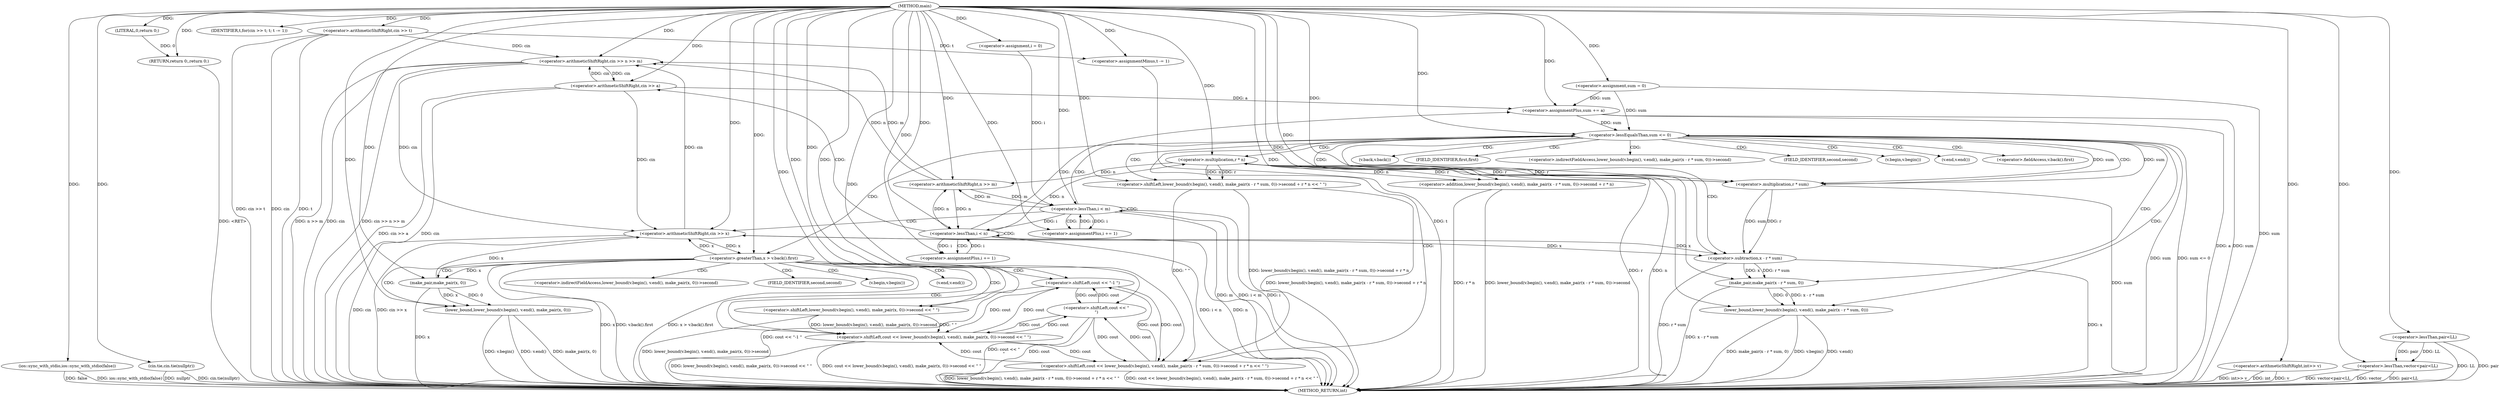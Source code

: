 digraph "main" {  
"1000101" [label = "(METHOD,main)" ]
"1000227" [label = "(METHOD_RETURN,int)" ]
"1000103" [label = "(ios::sync_with_stdio,ios::sync_with_stdio(false))" ]
"1000105" [label = "(cin.tie,cin.tie(nullptr))" ]
"1000225" [label = "(RETURN,return 0;,return 0;)" ]
"1000109" [label = "(<operator>.arithmeticShiftRight,cin >> t)" ]
"1000112" [label = "(IDENTIFIER,t,for(cin >> t; t; t -= 1))" ]
"1000113" [label = "(<operator>.assignmentMinus,t -= 1)" ]
"1000226" [label = "(LITERAL,0,return 0;)" ]
"1000120" [label = "(<operator>.assignment,sum = 0)" ]
"1000123" [label = "(<operator>.arithmeticShiftRight,cin >> n >> m)" ]
"1000222" [label = "(<operator>.shiftLeft,cout << \"\n\")" ]
"1000129" [label = "(<operator>.lessThan,vector<pair<LL)" ]
"1000134" [label = "(<operator>.arithmeticShiftRight,int>> v)" ]
"1000143" [label = "(<operator>.lessThan,i < n)" ]
"1000146" [label = "(<operator>.assignmentPlus,i += 1)" ]
"1000159" [label = "(<operator>.assignment,i = 0)" ]
"1000162" [label = "(<operator>.lessThan,i < m)" ]
"1000165" [label = "(<operator>.assignmentPlus,i += 1)" ]
"1000125" [label = "(<operator>.arithmeticShiftRight,n >> m)" ]
"1000150" [label = "(<operator>.arithmeticShiftRight,cin >> a)" ]
"1000153" [label = "(<operator>.assignmentPlus,sum += a)" ]
"1000170" [label = "(<operator>.arithmeticShiftRight,cin >> x)" ]
"1000131" [label = "(<operator>.lessThan,pair<LL)" ]
"1000174" [label = "(<operator>.lessEqualsThan,sum <= 0)" ]
"1000179" [label = "(<operator>.greaterThan,x > v.back().first)" ]
"1000184" [label = "(<operator>.shiftLeft,cout << \"-1 \")" ]
"1000202" [label = "(<operator>.shiftLeft,cout << lower_bound(v.begin(), v.end(), make_pair(x - r * sum, 0))->second + r * n << \" \")" ]
"1000188" [label = "(<operator>.shiftLeft,cout << lower_bound(v.begin(), v.end(), make_pair(x, 0))->second << \" \")" ]
"1000204" [label = "(<operator>.shiftLeft,lower_bound(v.begin(), v.end(), make_pair(x - r * sum, 0))->second + r * n << \" \")" ]
"1000190" [label = "(<operator>.shiftLeft,lower_bound(v.begin(), v.end(), make_pair(x, 0))->second << \" \")" ]
"1000205" [label = "(<operator>.addition,lower_bound(v.begin(), v.end(), make_pair(x - r * sum, 0))->second + r * n)" ]
"1000218" [label = "(<operator>.multiplication,r * n)" ]
"1000192" [label = "(lower_bound,lower_bound(v.begin(), v.end(), make_pair(x, 0)))" ]
"1000207" [label = "(lower_bound,lower_bound(v.begin(), v.end(), make_pair(x - r * sum, 0)))" ]
"1000195" [label = "(make_pair,make_pair(x, 0))" ]
"1000210" [label = "(make_pair,make_pair(x - r * sum, 0))" ]
"1000211" [label = "(<operator>.subtraction,x - r * sum)" ]
"1000213" [label = "(<operator>.multiplication,r * sum)" ]
"1000181" [label = "(<operator>.fieldAccess,v.back().first)" ]
"1000182" [label = "(v.back,v.back())" ]
"1000183" [label = "(FIELD_IDENTIFIER,first,first)" ]
"1000191" [label = "(<operator>.indirectFieldAccess,lower_bound(v.begin(), v.end(), make_pair(x, 0))->second)" ]
"1000206" [label = "(<operator>.indirectFieldAccess,lower_bound(v.begin(), v.end(), make_pair(x - r * sum, 0))->second)" ]
"1000198" [label = "(FIELD_IDENTIFIER,second,second)" ]
"1000217" [label = "(FIELD_IDENTIFIER,second,second)" ]
"1000193" [label = "(v.begin,v.begin())" ]
"1000194" [label = "(v.end,v.end())" ]
"1000208" [label = "(v.begin,v.begin())" ]
"1000209" [label = "(v.end,v.end())" ]
  "1000103" -> "1000227"  [ label = "DDG: ios::sync_with_stdio(false)"] 
  "1000105" -> "1000227"  [ label = "DDG: cin.tie(nullptr)"] 
  "1000109" -> "1000227"  [ label = "DDG: cin"] 
  "1000109" -> "1000227"  [ label = "DDG: t"] 
  "1000109" -> "1000227"  [ label = "DDG: cin >> t"] 
  "1000120" -> "1000227"  [ label = "DDG: sum"] 
  "1000123" -> "1000227"  [ label = "DDG: cin"] 
  "1000123" -> "1000227"  [ label = "DDG: n >> m"] 
  "1000123" -> "1000227"  [ label = "DDG: cin >> n >> m"] 
  "1000131" -> "1000227"  [ label = "DDG: LL"] 
  "1000129" -> "1000227"  [ label = "DDG: pair<LL"] 
  "1000129" -> "1000227"  [ label = "DDG: vector<pair<LL"] 
  "1000134" -> "1000227"  [ label = "DDG: v"] 
  "1000134" -> "1000227"  [ label = "DDG: int>> v"] 
  "1000143" -> "1000227"  [ label = "DDG: n"] 
  "1000143" -> "1000227"  [ label = "DDG: i < n"] 
  "1000162" -> "1000227"  [ label = "DDG: i"] 
  "1000162" -> "1000227"  [ label = "DDG: m"] 
  "1000162" -> "1000227"  [ label = "DDG: i < m"] 
  "1000222" -> "1000227"  [ label = "DDG: cout"] 
  "1000222" -> "1000227"  [ label = "DDG: cout << \"\n\""] 
  "1000113" -> "1000227"  [ label = "DDG: t"] 
  "1000170" -> "1000227"  [ label = "DDG: cin"] 
  "1000170" -> "1000227"  [ label = "DDG: cin >> x"] 
  "1000174" -> "1000227"  [ label = "DDG: sum"] 
  "1000174" -> "1000227"  [ label = "DDG: sum <= 0"] 
  "1000207" -> "1000227"  [ label = "DDG: v.begin()"] 
  "1000207" -> "1000227"  [ label = "DDG: v.end()"] 
  "1000211" -> "1000227"  [ label = "DDG: x"] 
  "1000213" -> "1000227"  [ label = "DDG: sum"] 
  "1000211" -> "1000227"  [ label = "DDG: r * sum"] 
  "1000210" -> "1000227"  [ label = "DDG: x - r * sum"] 
  "1000207" -> "1000227"  [ label = "DDG: make_pair(x - r * sum, 0)"] 
  "1000205" -> "1000227"  [ label = "DDG: lower_bound(v.begin(), v.end(), make_pair(x - r * sum, 0))->second"] 
  "1000218" -> "1000227"  [ label = "DDG: r"] 
  "1000218" -> "1000227"  [ label = "DDG: n"] 
  "1000205" -> "1000227"  [ label = "DDG: r * n"] 
  "1000204" -> "1000227"  [ label = "DDG: lower_bound(v.begin(), v.end(), make_pair(x - r * sum, 0))->second + r * n"] 
  "1000202" -> "1000227"  [ label = "DDG: lower_bound(v.begin(), v.end(), make_pair(x - r * sum, 0))->second + r * n << \" \""] 
  "1000202" -> "1000227"  [ label = "DDG: cout << lower_bound(v.begin(), v.end(), make_pair(x - r * sum, 0))->second + r * n << \" \""] 
  "1000179" -> "1000227"  [ label = "DDG: x"] 
  "1000179" -> "1000227"  [ label = "DDG: v.back().first"] 
  "1000179" -> "1000227"  [ label = "DDG: x > v.back().first"] 
  "1000192" -> "1000227"  [ label = "DDG: v.begin()"] 
  "1000192" -> "1000227"  [ label = "DDG: v.end()"] 
  "1000195" -> "1000227"  [ label = "DDG: x"] 
  "1000192" -> "1000227"  [ label = "DDG: make_pair(x, 0)"] 
  "1000190" -> "1000227"  [ label = "DDG: lower_bound(v.begin(), v.end(), make_pair(x, 0))->second"] 
  "1000188" -> "1000227"  [ label = "DDG: lower_bound(v.begin(), v.end(), make_pair(x, 0))->second << \" \""] 
  "1000188" -> "1000227"  [ label = "DDG: cout << lower_bound(v.begin(), v.end(), make_pair(x, 0))->second << \" \""] 
  "1000184" -> "1000227"  [ label = "DDG: cout << \"-1 \""] 
  "1000150" -> "1000227"  [ label = "DDG: cin"] 
  "1000150" -> "1000227"  [ label = "DDG: cin >> a"] 
  "1000153" -> "1000227"  [ label = "DDG: sum"] 
  "1000153" -> "1000227"  [ label = "DDG: a"] 
  "1000225" -> "1000227"  [ label = "DDG: <RET>"] 
  "1000103" -> "1000227"  [ label = "DDG: false"] 
  "1000105" -> "1000227"  [ label = "DDG: nullptr"] 
  "1000134" -> "1000227"  [ label = "DDG: int"] 
  "1000131" -> "1000227"  [ label = "DDG: pair"] 
  "1000129" -> "1000227"  [ label = "DDG: vector"] 
  "1000226" -> "1000225"  [ label = "DDG: 0"] 
  "1000101" -> "1000225"  [ label = "DDG: "] 
  "1000101" -> "1000103"  [ label = "DDG: "] 
  "1000101" -> "1000105"  [ label = "DDG: "] 
  "1000101" -> "1000112"  [ label = "DDG: "] 
  "1000101" -> "1000113"  [ label = "DDG: "] 
  "1000101" -> "1000226"  [ label = "DDG: "] 
  "1000101" -> "1000109"  [ label = "DDG: "] 
  "1000109" -> "1000113"  [ label = "DDG: t"] 
  "1000101" -> "1000120"  [ label = "DDG: "] 
  "1000109" -> "1000123"  [ label = "DDG: cin"] 
  "1000170" -> "1000123"  [ label = "DDG: cin"] 
  "1000150" -> "1000123"  [ label = "DDG: cin"] 
  "1000101" -> "1000123"  [ label = "DDG: "] 
  "1000125" -> "1000123"  [ label = "DDG: m"] 
  "1000125" -> "1000123"  [ label = "DDG: n"] 
  "1000101" -> "1000146"  [ label = "DDG: "] 
  "1000101" -> "1000159"  [ label = "DDG: "] 
  "1000101" -> "1000165"  [ label = "DDG: "] 
  "1000202" -> "1000222"  [ label = "DDG: cout"] 
  "1000188" -> "1000222"  [ label = "DDG: cout"] 
  "1000184" -> "1000222"  [ label = "DDG: cout"] 
  "1000101" -> "1000222"  [ label = "DDG: "] 
  "1000143" -> "1000125"  [ label = "DDG: n"] 
  "1000218" -> "1000125"  [ label = "DDG: n"] 
  "1000101" -> "1000125"  [ label = "DDG: "] 
  "1000162" -> "1000125"  [ label = "DDG: m"] 
  "1000101" -> "1000129"  [ label = "DDG: "] 
  "1000131" -> "1000129"  [ label = "DDG: pair"] 
  "1000131" -> "1000129"  [ label = "DDG: LL"] 
  "1000101" -> "1000134"  [ label = "DDG: "] 
  "1000162" -> "1000143"  [ label = "DDG: i"] 
  "1000146" -> "1000143"  [ label = "DDG: i"] 
  "1000101" -> "1000143"  [ label = "DDG: "] 
  "1000125" -> "1000143"  [ label = "DDG: n"] 
  "1000143" -> "1000146"  [ label = "DDG: i"] 
  "1000150" -> "1000153"  [ label = "DDG: a"] 
  "1000101" -> "1000153"  [ label = "DDG: "] 
  "1000159" -> "1000162"  [ label = "DDG: i"] 
  "1000165" -> "1000162"  [ label = "DDG: i"] 
  "1000101" -> "1000162"  [ label = "DDG: "] 
  "1000125" -> "1000162"  [ label = "DDG: m"] 
  "1000162" -> "1000165"  [ label = "DDG: i"] 
  "1000101" -> "1000131"  [ label = "DDG: "] 
  "1000123" -> "1000150"  [ label = "DDG: cin"] 
  "1000101" -> "1000150"  [ label = "DDG: "] 
  "1000120" -> "1000153"  [ label = "DDG: sum"] 
  "1000123" -> "1000170"  [ label = "DDG: cin"] 
  "1000150" -> "1000170"  [ label = "DDG: cin"] 
  "1000101" -> "1000170"  [ label = "DDG: "] 
  "1000211" -> "1000170"  [ label = "DDG: x"] 
  "1000179" -> "1000170"  [ label = "DDG: x"] 
  "1000195" -> "1000170"  [ label = "DDG: x"] 
  "1000120" -> "1000174"  [ label = "DDG: sum"] 
  "1000213" -> "1000174"  [ label = "DDG: sum"] 
  "1000153" -> "1000174"  [ label = "DDG: sum"] 
  "1000101" -> "1000174"  [ label = "DDG: "] 
  "1000170" -> "1000179"  [ label = "DDG: x"] 
  "1000101" -> "1000179"  [ label = "DDG: "] 
  "1000222" -> "1000184"  [ label = "DDG: cout"] 
  "1000202" -> "1000184"  [ label = "DDG: cout"] 
  "1000188" -> "1000184"  [ label = "DDG: cout"] 
  "1000101" -> "1000184"  [ label = "DDG: "] 
  "1000222" -> "1000202"  [ label = "DDG: cout"] 
  "1000188" -> "1000202"  [ label = "DDG: cout"] 
  "1000184" -> "1000202"  [ label = "DDG: cout"] 
  "1000101" -> "1000202"  [ label = "DDG: "] 
  "1000204" -> "1000202"  [ label = "DDG: lower_bound(v.begin(), v.end(), make_pair(x - r * sum, 0))->second + r * n"] 
  "1000204" -> "1000202"  [ label = "DDG: \" \""] 
  "1000222" -> "1000188"  [ label = "DDG: cout"] 
  "1000202" -> "1000188"  [ label = "DDG: cout"] 
  "1000184" -> "1000188"  [ label = "DDG: cout"] 
  "1000101" -> "1000188"  [ label = "DDG: "] 
  "1000190" -> "1000188"  [ label = "DDG: \" \""] 
  "1000190" -> "1000188"  [ label = "DDG: lower_bound(v.begin(), v.end(), make_pair(x, 0))->second"] 
  "1000218" -> "1000204"  [ label = "DDG: n"] 
  "1000218" -> "1000204"  [ label = "DDG: r"] 
  "1000101" -> "1000204"  [ label = "DDG: "] 
  "1000101" -> "1000190"  [ label = "DDG: "] 
  "1000218" -> "1000205"  [ label = "DDG: n"] 
  "1000218" -> "1000205"  [ label = "DDG: r"] 
  "1000213" -> "1000218"  [ label = "DDG: r"] 
  "1000101" -> "1000218"  [ label = "DDG: "] 
  "1000143" -> "1000218"  [ label = "DDG: n"] 
  "1000101" -> "1000192"  [ label = "DDG: "] 
  "1000195" -> "1000192"  [ label = "DDG: 0"] 
  "1000195" -> "1000192"  [ label = "DDG: x"] 
  "1000101" -> "1000207"  [ label = "DDG: "] 
  "1000210" -> "1000207"  [ label = "DDG: 0"] 
  "1000210" -> "1000207"  [ label = "DDG: x - r * sum"] 
  "1000179" -> "1000195"  [ label = "DDG: x"] 
  "1000101" -> "1000195"  [ label = "DDG: "] 
  "1000211" -> "1000210"  [ label = "DDG: x"] 
  "1000211" -> "1000210"  [ label = "DDG: r * sum"] 
  "1000101" -> "1000210"  [ label = "DDG: "] 
  "1000170" -> "1000211"  [ label = "DDG: x"] 
  "1000101" -> "1000211"  [ label = "DDG: "] 
  "1000213" -> "1000211"  [ label = "DDG: sum"] 
  "1000213" -> "1000211"  [ label = "DDG: r"] 
  "1000218" -> "1000213"  [ label = "DDG: r"] 
  "1000101" -> "1000213"  [ label = "DDG: "] 
  "1000174" -> "1000213"  [ label = "DDG: sum"] 
  "1000143" -> "1000153"  [ label = "CDG: "] 
  "1000143" -> "1000150"  [ label = "CDG: "] 
  "1000143" -> "1000143"  [ label = "CDG: "] 
  "1000143" -> "1000146"  [ label = "CDG: "] 
  "1000162" -> "1000174"  [ label = "CDG: "] 
  "1000162" -> "1000165"  [ label = "CDG: "] 
  "1000162" -> "1000170"  [ label = "CDG: "] 
  "1000162" -> "1000162"  [ label = "CDG: "] 
  "1000174" -> "1000211"  [ label = "CDG: "] 
  "1000174" -> "1000208"  [ label = "CDG: "] 
  "1000174" -> "1000182"  [ label = "CDG: "] 
  "1000174" -> "1000213"  [ label = "CDG: "] 
  "1000174" -> "1000183"  [ label = "CDG: "] 
  "1000174" -> "1000204"  [ label = "CDG: "] 
  "1000174" -> "1000210"  [ label = "CDG: "] 
  "1000174" -> "1000207"  [ label = "CDG: "] 
  "1000174" -> "1000206"  [ label = "CDG: "] 
  "1000174" -> "1000205"  [ label = "CDG: "] 
  "1000174" -> "1000218"  [ label = "CDG: "] 
  "1000174" -> "1000202"  [ label = "CDG: "] 
  "1000174" -> "1000179"  [ label = "CDG: "] 
  "1000174" -> "1000217"  [ label = "CDG: "] 
  "1000174" -> "1000209"  [ label = "CDG: "] 
  "1000174" -> "1000181"  [ label = "CDG: "] 
  "1000179" -> "1000191"  [ label = "CDG: "] 
  "1000179" -> "1000195"  [ label = "CDG: "] 
  "1000179" -> "1000188"  [ label = "CDG: "] 
  "1000179" -> "1000190"  [ label = "CDG: "] 
  "1000179" -> "1000193"  [ label = "CDG: "] 
  "1000179" -> "1000194"  [ label = "CDG: "] 
  "1000179" -> "1000192"  [ label = "CDG: "] 
  "1000179" -> "1000184"  [ label = "CDG: "] 
  "1000179" -> "1000198"  [ label = "CDG: "] 
}
